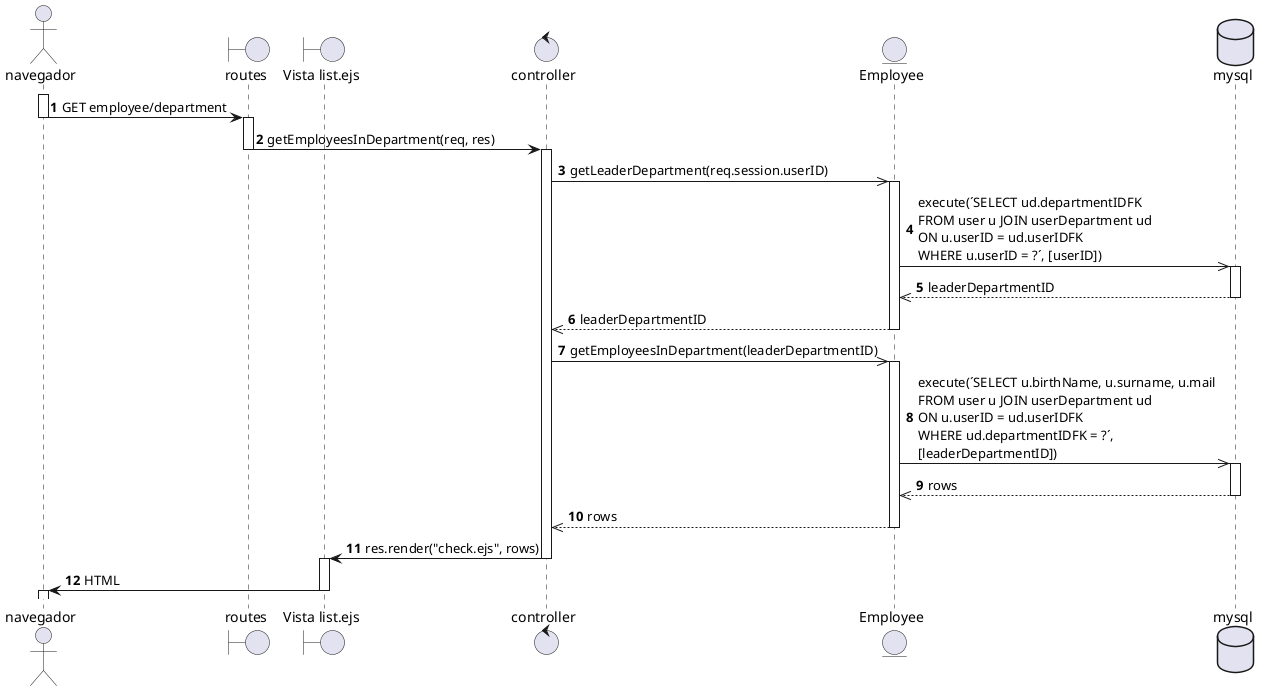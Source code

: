 @startuml

actor navegador as nav
boundary routes
boundary "Vista list.ejs" as list
control controller
entity Employee as emp
database mysql

autonumber

activate nav
nav -> routes: GET employee/department
deactivate nav
activate routes
routes -> controller: getEmployeesInDepartment(req, res)
deactivate routes

activate controller  
controller ->> emp: getLeaderDepartment(req.session.userID)
activate emp
emp ->> mysql: execute(´SELECT ud.departmentIDFK \nFROM user u JOIN userDepartment ud \nON u.userID = ud.userIDFK \nWHERE u.userID = ?´, [userID])
activate mysql
mysql -->> emp: leaderDepartmentID
deactivate mysql
emp -->> controller: leaderDepartmentID
deactivate emp

controller ->> emp: getEmployeesInDepartment(leaderDepartmentID)
activate emp
emp ->> mysql: execute(´SELECT u.birthName, u.surname, u.mail \nFROM user u JOIN userDepartment ud \nON u.userID = ud.userIDFK \nWHERE ud.departmentIDFK = ?´, \n[leaderDepartmentID])
activate mysql
mysql -->> emp: rows
deactivate mysql
emp -->> controller: rows
deactivate emp
controller -> list: res.render("check.ejs", rows)
deactivate controller

activate list
list -> nav: HTML
deactivate list
activate nav

@enduml